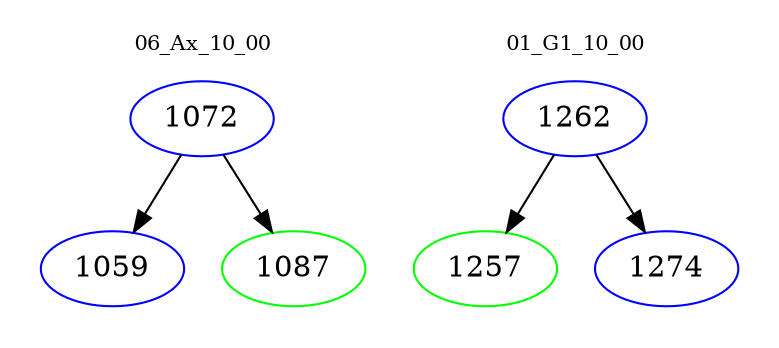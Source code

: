 digraph{
subgraph cluster_0 {
color = white
label = "06_Ax_10_00";
fontsize=10;
T0_1072 [label="1072", color="blue"]
T0_1072 -> T0_1059 [color="black"]
T0_1059 [label="1059", color="blue"]
T0_1072 -> T0_1087 [color="black"]
T0_1087 [label="1087", color="green"]
}
subgraph cluster_1 {
color = white
label = "01_G1_10_00";
fontsize=10;
T1_1262 [label="1262", color="blue"]
T1_1262 -> T1_1257 [color="black"]
T1_1257 [label="1257", color="green"]
T1_1262 -> T1_1274 [color="black"]
T1_1274 [label="1274", color="blue"]
}
}
